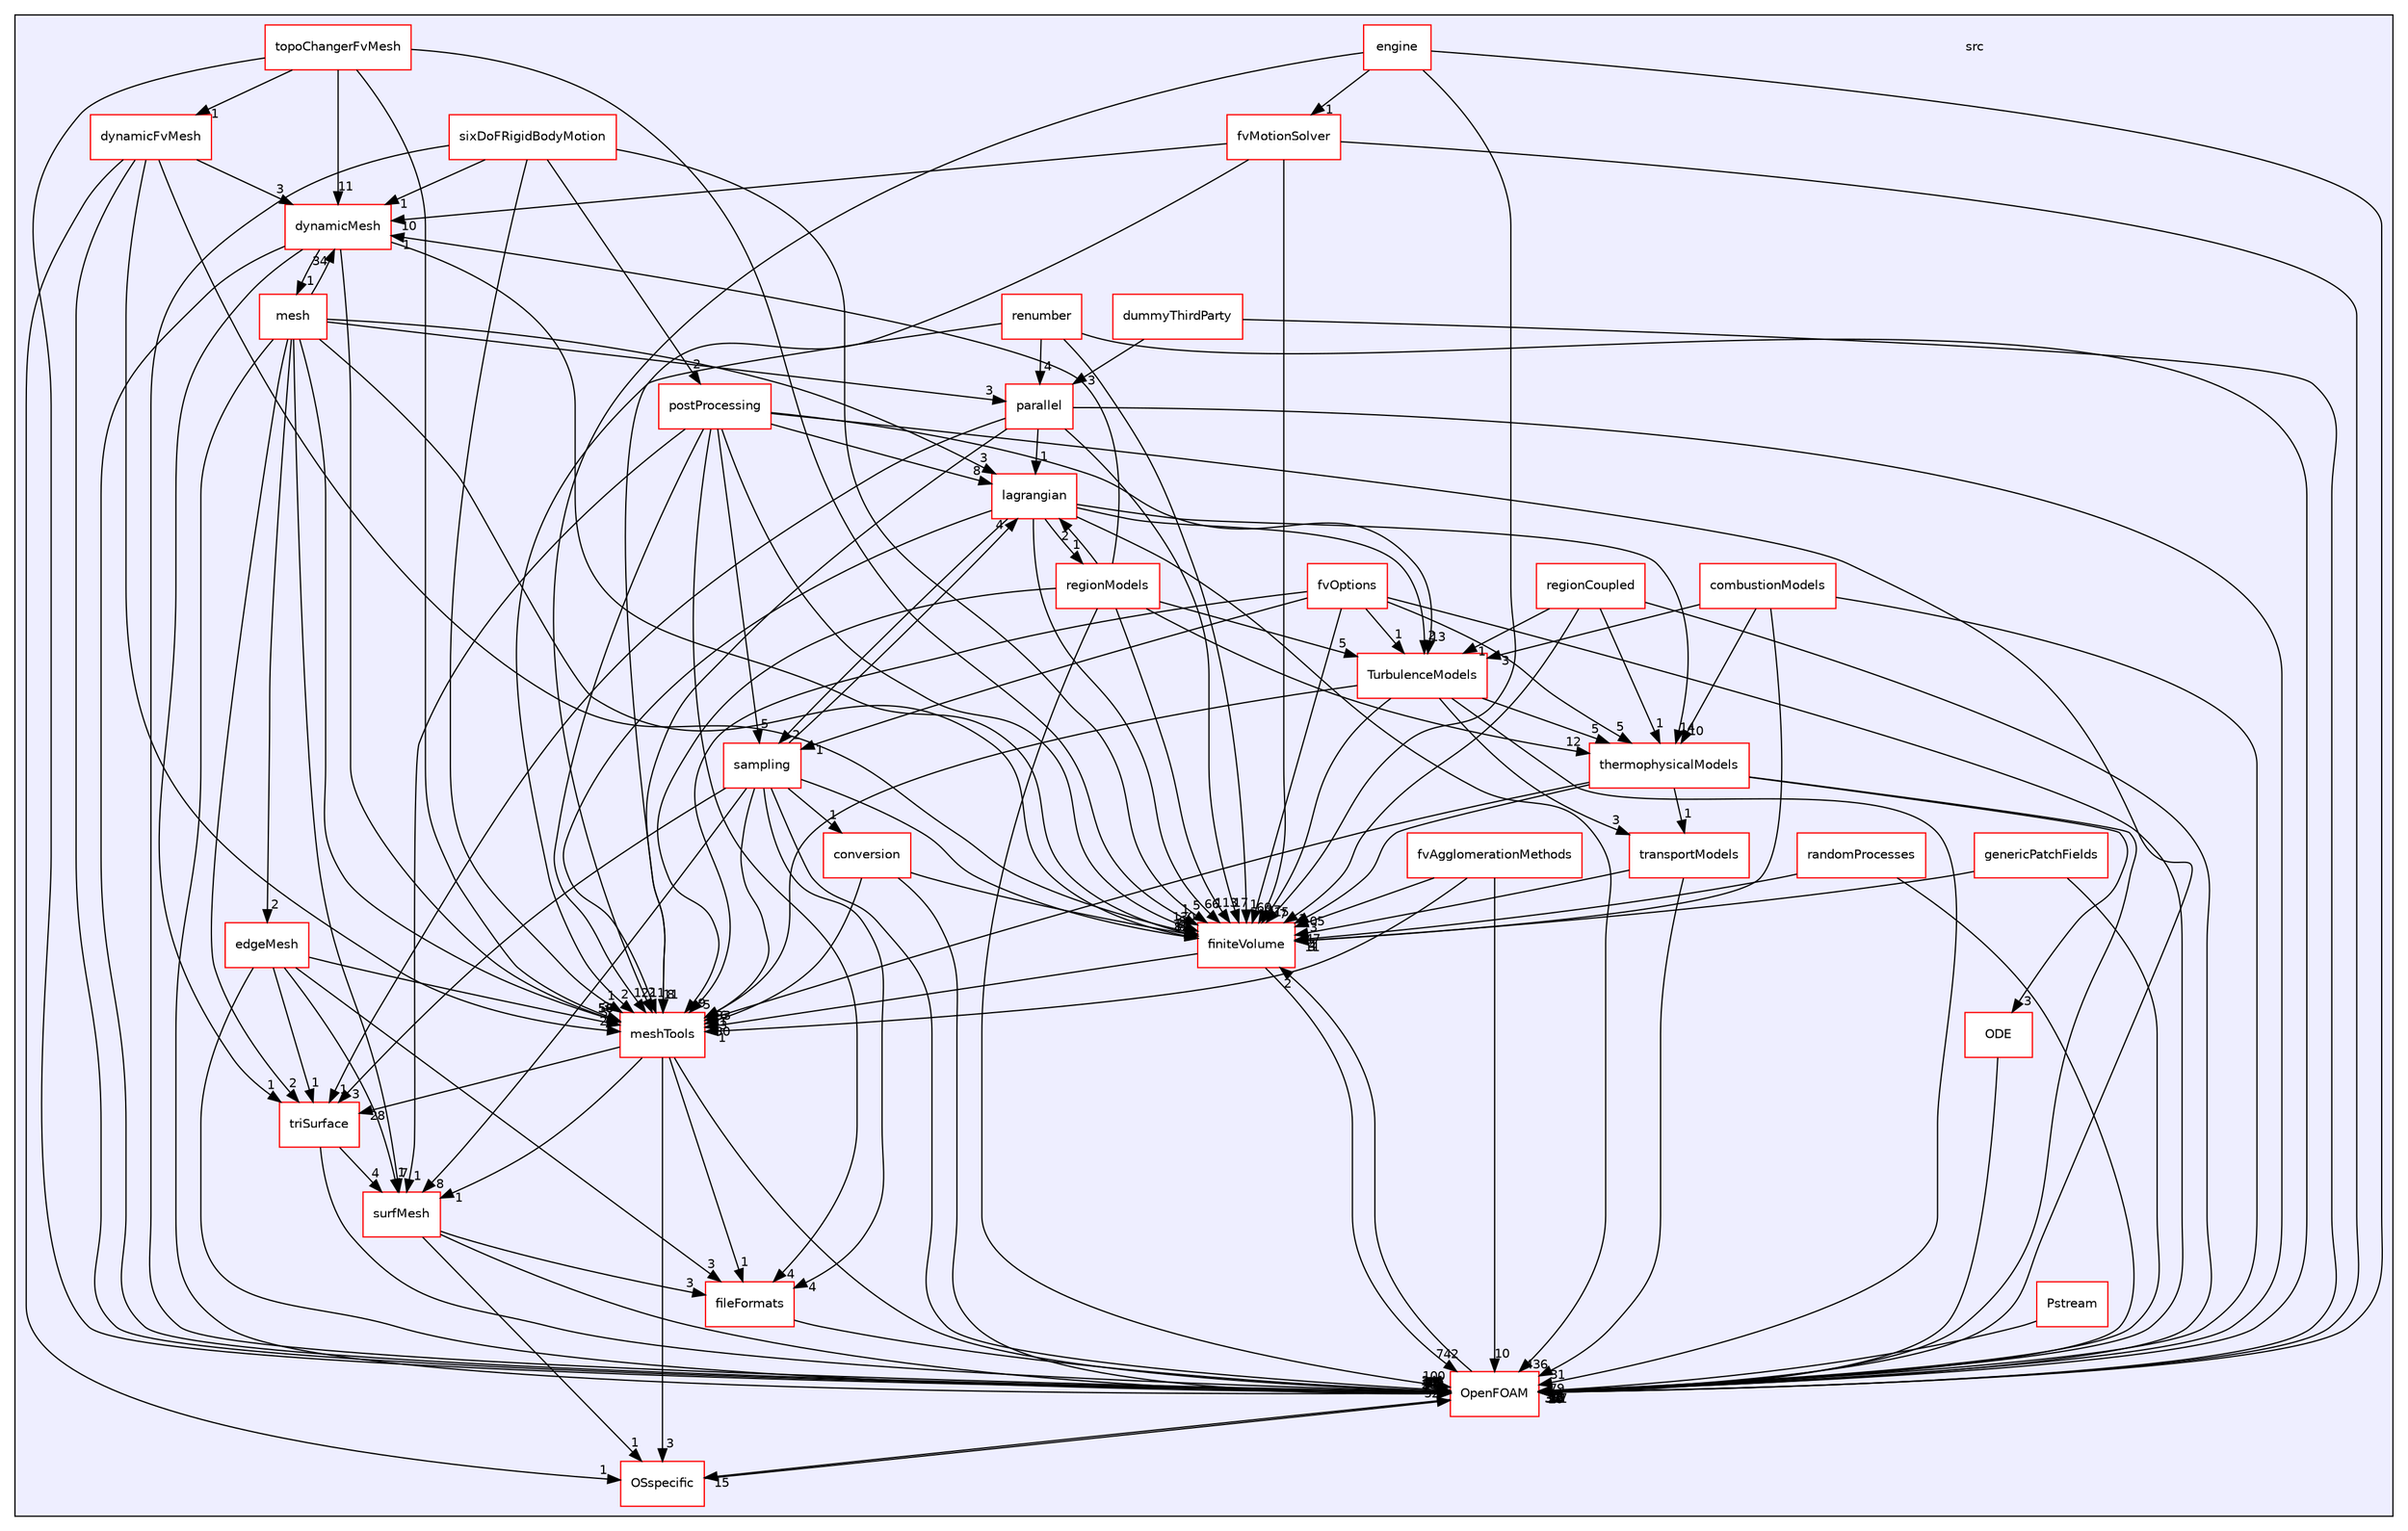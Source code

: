digraph "src" {
  bgcolor=transparent;
  compound=true
  node [ fontsize="10", fontname="Helvetica"];
  edge [ labelfontsize="10", labelfontname="Helvetica"];
  subgraph clusterdir_68267d1309a1af8e8297ef4c3efbcdba {
    graph [ bgcolor="#eeeeff", pencolor="black", label="" URL="dir_68267d1309a1af8e8297ef4c3efbcdba.html"];
    dir_68267d1309a1af8e8297ef4c3efbcdba [shape=plaintext label="src"];
    dir_a28bb8a003fe9b05e061f79ecbbcb476 [shape=box label="combustionModels" color="red" fillcolor="white" style="filled" URL="dir_a28bb8a003fe9b05e061f79ecbbcb476.html"];
    dir_22e3beccf9f956a3c7bfcabae9a0dde0 [shape=box label="conversion" color="red" fillcolor="white" style="filled" URL="dir_22e3beccf9f956a3c7bfcabae9a0dde0.html"];
    dir_3dbf595be03a0daf8d8ce1c2eec1d958 [shape=box label="dummyThirdParty" color="red" fillcolor="white" style="filled" URL="dir_3dbf595be03a0daf8d8ce1c2eec1d958.html"];
    dir_7045e8b584c9485727394e576736d39b [shape=box label="dynamicFvMesh" color="red" fillcolor="white" style="filled" URL="dir_7045e8b584c9485727394e576736d39b.html"];
    dir_63742796c427c97a292c80f7db71da36 [shape=box label="dynamicMesh" color="red" fillcolor="white" style="filled" URL="dir_63742796c427c97a292c80f7db71da36.html"];
    dir_547d95b1f800fe300ab8f22eec4ab7b0 [shape=box label="edgeMesh" color="red" fillcolor="white" style="filled" URL="dir_547d95b1f800fe300ab8f22eec4ab7b0.html"];
    dir_2052808828190f934b76e979ee65af8a [shape=box label="engine" color="red" fillcolor="white" style="filled" URL="dir_2052808828190f934b76e979ee65af8a.html"];
    dir_b05602f37bb521a7142c0a3e200b5f35 [shape=box label="fileFormats" color="red" fillcolor="white" style="filled" URL="dir_b05602f37bb521a7142c0a3e200b5f35.html"];
    dir_9bd15774b555cf7259a6fa18f99fe99b [shape=box label="finiteVolume" color="red" fillcolor="white" style="filled" URL="dir_9bd15774b555cf7259a6fa18f99fe99b.html"];
    dir_41168bd370834a1b1cba6e5748145d93 [shape=box label="fvAgglomerationMethods" color="red" fillcolor="white" style="filled" URL="dir_41168bd370834a1b1cba6e5748145d93.html"];
    dir_f7091aeabaea36e4bb5fe5aa28ecbeff [shape=box label="fvMotionSolver" color="red" fillcolor="white" style="filled" URL="dir_f7091aeabaea36e4bb5fe5aa28ecbeff.html"];
    dir_3feeed9f14097927738cfbd9bcefd859 [shape=box label="fvOptions" color="red" fillcolor="white" style="filled" URL="dir_3feeed9f14097927738cfbd9bcefd859.html"];
    dir_3154ba193e3ac963c88d6c888f25ed6f [shape=box label="genericPatchFields" color="red" fillcolor="white" style="filled" URL="dir_3154ba193e3ac963c88d6c888f25ed6f.html"];
    dir_f8c25efc4b6f6a8502a42d5af7554d23 [shape=box label="lagrangian" color="red" fillcolor="white" style="filled" URL="dir_f8c25efc4b6f6a8502a42d5af7554d23.html"];
    dir_7be0d8c199b9408ae01f5d77515b8def [shape=box label="mesh" color="red" fillcolor="white" style="filled" URL="dir_7be0d8c199b9408ae01f5d77515b8def.html"];
    dir_ae30ad0bef50cf391b24c614251bb9fd [shape=box label="meshTools" color="red" fillcolor="white" style="filled" URL="dir_ae30ad0bef50cf391b24c614251bb9fd.html"];
    dir_e47b7a1cb0d621da2e060462b00c1c76 [shape=box label="ODE" color="red" fillcolor="white" style="filled" URL="dir_e47b7a1cb0d621da2e060462b00c1c76.html"];
    dir_c5473ff19b20e6ec4dfe5c310b3778a8 [shape=box label="OpenFOAM" color="red" fillcolor="white" style="filled" URL="dir_c5473ff19b20e6ec4dfe5c310b3778a8.html"];
    dir_1e7df7a7407fc4618be5c18f76eb7b99 [shape=box label="OSspecific" color="red" fillcolor="white" style="filled" URL="dir_1e7df7a7407fc4618be5c18f76eb7b99.html"];
    dir_72b2b5518d1565784443265ec6729f79 [shape=box label="parallel" color="red" fillcolor="white" style="filled" URL="dir_72b2b5518d1565784443265ec6729f79.html"];
    dir_a03451fb51a99aeda64b9111367b1019 [shape=box label="postProcessing" color="red" fillcolor="white" style="filled" URL="dir_a03451fb51a99aeda64b9111367b1019.html"];
    dir_ff51fe012a37fcf6e2c3724d940b7d0e [shape=box label="Pstream" color="red" fillcolor="white" style="filled" URL="dir_ff51fe012a37fcf6e2c3724d940b7d0e.html"];
    dir_6992af9b03f6fc22ea45caf98ff89caa [shape=box label="randomProcesses" color="red" fillcolor="white" style="filled" URL="dir_6992af9b03f6fc22ea45caf98ff89caa.html"];
    dir_fc4223bde3e095374defb19697548585 [shape=box label="regionCoupled" color="red" fillcolor="white" style="filled" URL="dir_fc4223bde3e095374defb19697548585.html"];
    dir_1cee61ac5e24023b73c87e3e265bd2be [shape=box label="regionModels" color="red" fillcolor="white" style="filled" URL="dir_1cee61ac5e24023b73c87e3e265bd2be.html"];
    dir_3fb75520e4639d06064b0beb93e07f9b [shape=box label="renumber" color="red" fillcolor="white" style="filled" URL="dir_3fb75520e4639d06064b0beb93e07f9b.html"];
    dir_24a3817a3c61c11f04a0a72057522f4f [shape=box label="sampling" color="red" fillcolor="white" style="filled" URL="dir_24a3817a3c61c11f04a0a72057522f4f.html"];
    dir_a5b93d9ceb327a1197b724c6aefedcbd [shape=box label="sixDoFRigidBodyMotion" color="red" fillcolor="white" style="filled" URL="dir_a5b93d9ceb327a1197b724c6aefedcbd.html"];
    dir_0a88fe22feb23ce5f078a04a1df67721 [shape=box label="surfMesh" color="red" fillcolor="white" style="filled" URL="dir_0a88fe22feb23ce5f078a04a1df67721.html"];
    dir_2778d089ec5c4f66810b11f753867003 [shape=box label="thermophysicalModels" color="red" fillcolor="white" style="filled" URL="dir_2778d089ec5c4f66810b11f753867003.html"];
    dir_e7971e9c65d637bd16ff2087df237f5f [shape=box label="topoChangerFvMesh" color="red" fillcolor="white" style="filled" URL="dir_e7971e9c65d637bd16ff2087df237f5f.html"];
    dir_9415e59289a6feeb24164dafa70a594f [shape=box label="transportModels" color="red" fillcolor="white" style="filled" URL="dir_9415e59289a6feeb24164dafa70a594f.html"];
    dir_b63c002b7559990bd414058641eb48ad [shape=box label="triSurface" color="red" fillcolor="white" style="filled" URL="dir_b63c002b7559990bd414058641eb48ad.html"];
    dir_1eda626aeac0f0ad2848c36acaa5d501 [shape=box label="TurbulenceModels" color="red" fillcolor="white" style="filled" URL="dir_1eda626aeac0f0ad2848c36acaa5d501.html"];
  }
  dir_ff51fe012a37fcf6e2c3724d940b7d0e->dir_c5473ff19b20e6ec4dfe5c310b3778a8 [headlabel="13", labeldistance=1.5 headhref="dir_001992_001892.html"];
  dir_9bd15774b555cf7259a6fa18f99fe99b->dir_ae30ad0bef50cf391b24c614251bb9fd [headlabel="30", labeldistance=1.5 headhref="dir_000894_001746.html"];
  dir_9bd15774b555cf7259a6fa18f99fe99b->dir_c5473ff19b20e6ec4dfe5c310b3778a8 [headlabel="742", labeldistance=1.5 headhref="dir_000894_001892.html"];
  dir_24a3817a3c61c11f04a0a72057522f4f->dir_9bd15774b555cf7259a6fa18f99fe99b [headlabel="87", labeldistance=1.5 headhref="dir_002610_000894.html"];
  dir_24a3817a3c61c11f04a0a72057522f4f->dir_22e3beccf9f956a3c7bfcabae9a0dde0 [headlabel="1", labeldistance=1.5 headhref="dir_002610_000766.html"];
  dir_24a3817a3c61c11f04a0a72057522f4f->dir_0a88fe22feb23ce5f078a04a1df67721 [headlabel="8", labeldistance=1.5 headhref="dir_002610_002685.html"];
  dir_24a3817a3c61c11f04a0a72057522f4f->dir_b63c002b7559990bd414058641eb48ad [headlabel="3", labeldistance=1.5 headhref="dir_002610_002974.html"];
  dir_24a3817a3c61c11f04a0a72057522f4f->dir_ae30ad0bef50cf391b24c614251bb9fd [headlabel="33", labeldistance=1.5 headhref="dir_002610_001746.html"];
  dir_24a3817a3c61c11f04a0a72057522f4f->dir_b05602f37bb521a7142c0a3e200b5f35 [headlabel="4", labeldistance=1.5 headhref="dir_002610_000881.html"];
  dir_24a3817a3c61c11f04a0a72057522f4f->dir_c5473ff19b20e6ec4dfe5c310b3778a8 [headlabel="241", labeldistance=1.5 headhref="dir_002610_001892.html"];
  dir_24a3817a3c61c11f04a0a72057522f4f->dir_f8c25efc4b6f6a8502a42d5af7554d23 [headlabel="4", labeldistance=1.5 headhref="dir_002610_001360.html"];
  dir_2052808828190f934b76e979ee65af8a->dir_9bd15774b555cf7259a6fa18f99fe99b [headlabel="7", labeldistance=1.5 headhref="dir_000870_000894.html"];
  dir_2052808828190f934b76e979ee65af8a->dir_ae30ad0bef50cf391b24c614251bb9fd [headlabel="2", labeldistance=1.5 headhref="dir_000870_001746.html"];
  dir_2052808828190f934b76e979ee65af8a->dir_c5473ff19b20e6ec4dfe5c310b3778a8 [headlabel="29", labeldistance=1.5 headhref="dir_000870_001892.html"];
  dir_2052808828190f934b76e979ee65af8a->dir_f7091aeabaea36e4bb5fe5aa28ecbeff [headlabel="1", labeldistance=1.5 headhref="dir_000870_001270.html"];
  dir_22e3beccf9f956a3c7bfcabae9a0dde0->dir_9bd15774b555cf7259a6fa18f99fe99b [headlabel="1", labeldistance=1.5 headhref="dir_000766_000894.html"];
  dir_22e3beccf9f956a3c7bfcabae9a0dde0->dir_ae30ad0bef50cf391b24c614251bb9fd [headlabel="3", labeldistance=1.5 headhref="dir_000766_001746.html"];
  dir_22e3beccf9f956a3c7bfcabae9a0dde0->dir_c5473ff19b20e6ec4dfe5c310b3778a8 [headlabel="78", labeldistance=1.5 headhref="dir_000766_001892.html"];
  dir_3154ba193e3ac963c88d6c888f25ed6f->dir_9bd15774b555cf7259a6fa18f99fe99b [headlabel="3", labeldistance=1.5 headhref="dir_001357_000894.html"];
  dir_3154ba193e3ac963c88d6c888f25ed6f->dir_c5473ff19b20e6ec4dfe5c310b3778a8 [headlabel="9", labeldistance=1.5 headhref="dir_001357_001892.html"];
  dir_0a88fe22feb23ce5f078a04a1df67721->dir_b05602f37bb521a7142c0a3e200b5f35 [headlabel="3", labeldistance=1.5 headhref="dir_002685_000881.html"];
  dir_0a88fe22feb23ce5f078a04a1df67721->dir_c5473ff19b20e6ec4dfe5c310b3778a8 [headlabel="202", labeldistance=1.5 headhref="dir_002685_001892.html"];
  dir_0a88fe22feb23ce5f078a04a1df67721->dir_1e7df7a7407fc4618be5c18f76eb7b99 [headlabel="1", labeldistance=1.5 headhref="dir_002685_002418.html"];
  dir_b63c002b7559990bd414058641eb48ad->dir_0a88fe22feb23ce5f078a04a1df67721 [headlabel="4", labeldistance=1.5 headhref="dir_002974_002685.html"];
  dir_b63c002b7559990bd414058641eb48ad->dir_c5473ff19b20e6ec4dfe5c310b3778a8 [headlabel="73", labeldistance=1.5 headhref="dir_002974_001892.html"];
  dir_ae30ad0bef50cf391b24c614251bb9fd->dir_0a88fe22feb23ce5f078a04a1df67721 [headlabel="1", labeldistance=1.5 headhref="dir_001746_002685.html"];
  dir_ae30ad0bef50cf391b24c614251bb9fd->dir_b63c002b7559990bd414058641eb48ad [headlabel="28", labeldistance=1.5 headhref="dir_001746_002974.html"];
  dir_ae30ad0bef50cf391b24c614251bb9fd->dir_b05602f37bb521a7142c0a3e200b5f35 [headlabel="1", labeldistance=1.5 headhref="dir_001746_000881.html"];
  dir_ae30ad0bef50cf391b24c614251bb9fd->dir_c5473ff19b20e6ec4dfe5c310b3778a8 [headlabel="737", labeldistance=1.5 headhref="dir_001746_001892.html"];
  dir_ae30ad0bef50cf391b24c614251bb9fd->dir_1e7df7a7407fc4618be5c18f76eb7b99 [headlabel="3", labeldistance=1.5 headhref="dir_001746_002418.html"];
  dir_7be0d8c199b9408ae01f5d77515b8def->dir_9bd15774b555cf7259a6fa18f99fe99b [headlabel="12", labeldistance=1.5 headhref="dir_001715_000894.html"];
  dir_7be0d8c199b9408ae01f5d77515b8def->dir_0a88fe22feb23ce5f078a04a1df67721 [headlabel="7", labeldistance=1.5 headhref="dir_001715_002685.html"];
  dir_7be0d8c199b9408ae01f5d77515b8def->dir_b63c002b7559990bd414058641eb48ad [headlabel="2", labeldistance=1.5 headhref="dir_001715_002974.html"];
  dir_7be0d8c199b9408ae01f5d77515b8def->dir_ae30ad0bef50cf391b24c614251bb9fd [headlabel="50", labeldistance=1.5 headhref="dir_001715_001746.html"];
  dir_7be0d8c199b9408ae01f5d77515b8def->dir_63742796c427c97a292c80f7db71da36 [headlabel="34", labeldistance=1.5 headhref="dir_001715_000802.html"];
  dir_7be0d8c199b9408ae01f5d77515b8def->dir_547d95b1f800fe300ab8f22eec4ab7b0 [headlabel="2", labeldistance=1.5 headhref="dir_001715_000857.html"];
  dir_7be0d8c199b9408ae01f5d77515b8def->dir_72b2b5518d1565784443265ec6729f79 [headlabel="3", labeldistance=1.5 headhref="dir_001715_002424.html"];
  dir_7be0d8c199b9408ae01f5d77515b8def->dir_c5473ff19b20e6ec4dfe5c310b3778a8 [headlabel="192", labeldistance=1.5 headhref="dir_001715_001892.html"];
  dir_7be0d8c199b9408ae01f5d77515b8def->dir_f8c25efc4b6f6a8502a42d5af7554d23 [headlabel="3", labeldistance=1.5 headhref="dir_001715_001360.html"];
  dir_3dbf595be03a0daf8d8ce1c2eec1d958->dir_72b2b5518d1565784443265ec6729f79 [headlabel="3", labeldistance=1.5 headhref="dir_000776_002424.html"];
  dir_3dbf595be03a0daf8d8ce1c2eec1d958->dir_c5473ff19b20e6ec4dfe5c310b3778a8 [headlabel="7", labeldistance=1.5 headhref="dir_000776_001892.html"];
  dir_63742796c427c97a292c80f7db71da36->dir_9bd15774b555cf7259a6fa18f99fe99b [headlabel="22", labeldistance=1.5 headhref="dir_000802_000894.html"];
  dir_63742796c427c97a292c80f7db71da36->dir_b63c002b7559990bd414058641eb48ad [headlabel="1", labeldistance=1.5 headhref="dir_000802_002974.html"];
  dir_63742796c427c97a292c80f7db71da36->dir_ae30ad0bef50cf391b24c614251bb9fd [headlabel="56", labeldistance=1.5 headhref="dir_000802_001746.html"];
  dir_63742796c427c97a292c80f7db71da36->dir_7be0d8c199b9408ae01f5d77515b8def [headlabel="1", labeldistance=1.5 headhref="dir_000802_001715.html"];
  dir_63742796c427c97a292c80f7db71da36->dir_c5473ff19b20e6ec4dfe5c310b3778a8 [headlabel="461", labeldistance=1.5 headhref="dir_000802_001892.html"];
  dir_b05602f37bb521a7142c0a3e200b5f35->dir_c5473ff19b20e6ec4dfe5c310b3778a8 [headlabel="63", labeldistance=1.5 headhref="dir_000881_001892.html"];
  dir_1eda626aeac0f0ad2848c36acaa5d501->dir_9bd15774b555cf7259a6fa18f99fe99b [headlabel="215", labeldistance=1.5 headhref="dir_000752_000894.html"];
  dir_1eda626aeac0f0ad2848c36acaa5d501->dir_ae30ad0bef50cf391b24c614251bb9fd [headlabel="6", labeldistance=1.5 headhref="dir_000752_001746.html"];
  dir_1eda626aeac0f0ad2848c36acaa5d501->dir_2778d089ec5c4f66810b11f753867003 [headlabel="5", labeldistance=1.5 headhref="dir_000752_001234.html"];
  dir_1eda626aeac0f0ad2848c36acaa5d501->dir_c5473ff19b20e6ec4dfe5c310b3778a8 [headlabel="79", labeldistance=1.5 headhref="dir_000752_001892.html"];
  dir_1eda626aeac0f0ad2848c36acaa5d501->dir_9415e59289a6feeb24164dafa70a594f [headlabel="3", labeldistance=1.5 headhref="dir_000752_000912.html"];
  dir_a28bb8a003fe9b05e061f79ecbbcb476->dir_9bd15774b555cf7259a6fa18f99fe99b [headlabel="11", labeldistance=1.5 headhref="dir_000736_000894.html"];
  dir_a28bb8a003fe9b05e061f79ecbbcb476->dir_1eda626aeac0f0ad2848c36acaa5d501 [headlabel="3", labeldistance=1.5 headhref="dir_000736_000752.html"];
  dir_a28bb8a003fe9b05e061f79ecbbcb476->dir_2778d089ec5c4f66810b11f753867003 [headlabel="10", labeldistance=1.5 headhref="dir_000736_001234.html"];
  dir_a28bb8a003fe9b05e061f79ecbbcb476->dir_c5473ff19b20e6ec4dfe5c310b3778a8 [headlabel="16", labeldistance=1.5 headhref="dir_000736_001892.html"];
  dir_e7971e9c65d637bd16ff2087df237f5f->dir_9bd15774b555cf7259a6fa18f99fe99b [headlabel="1", labeldistance=1.5 headhref="dir_002940_000894.html"];
  dir_e7971e9c65d637bd16ff2087df237f5f->dir_ae30ad0bef50cf391b24c614251bb9fd [headlabel="3", labeldistance=1.5 headhref="dir_002940_001746.html"];
  dir_e7971e9c65d637bd16ff2087df237f5f->dir_63742796c427c97a292c80f7db71da36 [headlabel="11", labeldistance=1.5 headhref="dir_002940_000802.html"];
  dir_e7971e9c65d637bd16ff2087df237f5f->dir_c5473ff19b20e6ec4dfe5c310b3778a8 [headlabel="19", labeldistance=1.5 headhref="dir_002940_001892.html"];
  dir_e7971e9c65d637bd16ff2087df237f5f->dir_7045e8b584c9485727394e576736d39b [headlabel="1", labeldistance=1.5 headhref="dir_002940_000781.html"];
  dir_547d95b1f800fe300ab8f22eec4ab7b0->dir_0a88fe22feb23ce5f078a04a1df67721 [headlabel="1", labeldistance=1.5 headhref="dir_000857_002685.html"];
  dir_547d95b1f800fe300ab8f22eec4ab7b0->dir_b63c002b7559990bd414058641eb48ad [headlabel="1", labeldistance=1.5 headhref="dir_000857_002974.html"];
  dir_547d95b1f800fe300ab8f22eec4ab7b0->dir_ae30ad0bef50cf391b24c614251bb9fd [headlabel="5", labeldistance=1.5 headhref="dir_000857_001746.html"];
  dir_547d95b1f800fe300ab8f22eec4ab7b0->dir_b05602f37bb521a7142c0a3e200b5f35 [headlabel="3", labeldistance=1.5 headhref="dir_000857_000881.html"];
  dir_547d95b1f800fe300ab8f22eec4ab7b0->dir_c5473ff19b20e6ec4dfe5c310b3778a8 [headlabel="80", labeldistance=1.5 headhref="dir_000857_001892.html"];
  dir_41168bd370834a1b1cba6e5748145d93->dir_9bd15774b555cf7259a6fa18f99fe99b [headlabel="3", labeldistance=1.5 headhref="dir_001267_000894.html"];
  dir_41168bd370834a1b1cba6e5748145d93->dir_ae30ad0bef50cf391b24c614251bb9fd [headlabel="1", labeldistance=1.5 headhref="dir_001267_001746.html"];
  dir_41168bd370834a1b1cba6e5748145d93->dir_c5473ff19b20e6ec4dfe5c310b3778a8 [headlabel="10", labeldistance=1.5 headhref="dir_001267_001892.html"];
  dir_2778d089ec5c4f66810b11f753867003->dir_9bd15774b555cf7259a6fa18f99fe99b [headlabel="105", labeldistance=1.5 headhref="dir_001234_000894.html"];
  dir_2778d089ec5c4f66810b11f753867003->dir_ae30ad0bef50cf391b24c614251bb9fd [headlabel="1", labeldistance=1.5 headhref="dir_001234_001746.html"];
  dir_2778d089ec5c4f66810b11f753867003->dir_c5473ff19b20e6ec4dfe5c310b3778a8 [headlabel="331", labeldistance=1.5 headhref="dir_001234_001892.html"];
  dir_2778d089ec5c4f66810b11f753867003->dir_9415e59289a6feeb24164dafa70a594f [headlabel="1", labeldistance=1.5 headhref="dir_001234_000912.html"];
  dir_2778d089ec5c4f66810b11f753867003->dir_e47b7a1cb0d621da2e060462b00c1c76 [headlabel="3", labeldistance=1.5 headhref="dir_001234_001450.html"];
  dir_3fb75520e4639d06064b0beb93e07f9b->dir_9bd15774b555cf7259a6fa18f99fe99b [headlabel="1", labeldistance=1.5 headhref="dir_002600_000894.html"];
  dir_3fb75520e4639d06064b0beb93e07f9b->dir_ae30ad0bef50cf391b24c614251bb9fd [headlabel="2", labeldistance=1.5 headhref="dir_002600_001746.html"];
  dir_3fb75520e4639d06064b0beb93e07f9b->dir_72b2b5518d1565784443265ec6729f79 [headlabel="4", labeldistance=1.5 headhref="dir_002600_002424.html"];
  dir_3fb75520e4639d06064b0beb93e07f9b->dir_c5473ff19b20e6ec4dfe5c310b3778a8 [headlabel="25", labeldistance=1.5 headhref="dir_002600_001892.html"];
  dir_6992af9b03f6fc22ea45caf98ff89caa->dir_9bd15774b555cf7259a6fa18f99fe99b [headlabel="4", labeldistance=1.5 headhref="dir_002514_000894.html"];
  dir_6992af9b03f6fc22ea45caf98ff89caa->dir_c5473ff19b20e6ec4dfe5c310b3778a8 [headlabel="26", labeldistance=1.5 headhref="dir_002514_001892.html"];
  dir_72b2b5518d1565784443265ec6729f79->dir_9bd15774b555cf7259a6fa18f99fe99b [headlabel="17", labeldistance=1.5 headhref="dir_002424_000894.html"];
  dir_72b2b5518d1565784443265ec6729f79->dir_b63c002b7559990bd414058641eb48ad [headlabel="1", labeldistance=1.5 headhref="dir_002424_002974.html"];
  dir_72b2b5518d1565784443265ec6729f79->dir_ae30ad0bef50cf391b24c614251bb9fd [headlabel="8", labeldistance=1.5 headhref="dir_002424_001746.html"];
  dir_72b2b5518d1565784443265ec6729f79->dir_c5473ff19b20e6ec4dfe5c310b3778a8 [headlabel="77", labeldistance=1.5 headhref="dir_002424_001892.html"];
  dir_72b2b5518d1565784443265ec6729f79->dir_f8c25efc4b6f6a8502a42d5af7554d23 [headlabel="1", labeldistance=1.5 headhref="dir_002424_001360.html"];
  dir_1cee61ac5e24023b73c87e3e265bd2be->dir_9bd15774b555cf7259a6fa18f99fe99b [headlabel="113", labeldistance=1.5 headhref="dir_000746_000894.html"];
  dir_1cee61ac5e24023b73c87e3e265bd2be->dir_ae30ad0bef50cf391b24c614251bb9fd [headlabel="9", labeldistance=1.5 headhref="dir_000746_001746.html"];
  dir_1cee61ac5e24023b73c87e3e265bd2be->dir_63742796c427c97a292c80f7db71da36 [headlabel="1", labeldistance=1.5 headhref="dir_000746_000802.html"];
  dir_1cee61ac5e24023b73c87e3e265bd2be->dir_1eda626aeac0f0ad2848c36acaa5d501 [headlabel="5", labeldistance=1.5 headhref="dir_000746_000752.html"];
  dir_1cee61ac5e24023b73c87e3e265bd2be->dir_2778d089ec5c4f66810b11f753867003 [headlabel="12", labeldistance=1.5 headhref="dir_000746_001234.html"];
  dir_1cee61ac5e24023b73c87e3e265bd2be->dir_c5473ff19b20e6ec4dfe5c310b3778a8 [headlabel="100", labeldistance=1.5 headhref="dir_000746_001892.html"];
  dir_1cee61ac5e24023b73c87e3e265bd2be->dir_f8c25efc4b6f6a8502a42d5af7554d23 [headlabel="2", labeldistance=1.5 headhref="dir_000746_001360.html"];
  dir_fc4223bde3e095374defb19697548585->dir_9bd15774b555cf7259a6fa18f99fe99b [headlabel="3", labeldistance=1.5 headhref="dir_002521_000894.html"];
  dir_fc4223bde3e095374defb19697548585->dir_1eda626aeac0f0ad2848c36acaa5d501 [headlabel="1", labeldistance=1.5 headhref="dir_002521_000752.html"];
  dir_fc4223bde3e095374defb19697548585->dir_2778d089ec5c4f66810b11f753867003 [headlabel="1", labeldistance=1.5 headhref="dir_002521_001234.html"];
  dir_fc4223bde3e095374defb19697548585->dir_c5473ff19b20e6ec4dfe5c310b3778a8 [headlabel="4", labeldistance=1.5 headhref="dir_002521_001892.html"];
  dir_c5473ff19b20e6ec4dfe5c310b3778a8->dir_9bd15774b555cf7259a6fa18f99fe99b [headlabel="2", labeldistance=1.5 headhref="dir_001892_000894.html"];
  dir_c5473ff19b20e6ec4dfe5c310b3778a8->dir_1e7df7a7407fc4618be5c18f76eb7b99 [headlabel="15", labeldistance=1.5 headhref="dir_001892_002418.html"];
  dir_9415e59289a6feeb24164dafa70a594f->dir_9bd15774b555cf7259a6fa18f99fe99b [headlabel="47", labeldistance=1.5 headhref="dir_000912_000894.html"];
  dir_9415e59289a6feeb24164dafa70a594f->dir_c5473ff19b20e6ec4dfe5c310b3778a8 [headlabel="31", labeldistance=1.5 headhref="dir_000912_001892.html"];
  dir_a5b93d9ceb327a1197b724c6aefedcbd->dir_9bd15774b555cf7259a6fa18f99fe99b [headlabel="5", labeldistance=1.5 headhref="dir_002658_000894.html"];
  dir_a5b93d9ceb327a1197b724c6aefedcbd->dir_ae30ad0bef50cf391b24c614251bb9fd [headlabel="1", labeldistance=1.5 headhref="dir_002658_001746.html"];
  dir_a5b93d9ceb327a1197b724c6aefedcbd->dir_63742796c427c97a292c80f7db71da36 [headlabel="1", labeldistance=1.5 headhref="dir_002658_000802.html"];
  dir_a5b93d9ceb327a1197b724c6aefedcbd->dir_c5473ff19b20e6ec4dfe5c310b3778a8 [headlabel="68", labeldistance=1.5 headhref="dir_002658_001892.html"];
  dir_a5b93d9ceb327a1197b724c6aefedcbd->dir_a03451fb51a99aeda64b9111367b1019 [headlabel="2", labeldistance=1.5 headhref="dir_002658_000930.html"];
  dir_3feeed9f14097927738cfbd9bcefd859->dir_9bd15774b555cf7259a6fa18f99fe99b [headlabel="60", labeldistance=1.5 headhref="dir_001312_000894.html"];
  dir_3feeed9f14097927738cfbd9bcefd859->dir_24a3817a3c61c11f04a0a72057522f4f [headlabel="1", labeldistance=1.5 headhref="dir_001312_002610.html"];
  dir_3feeed9f14097927738cfbd9bcefd859->dir_ae30ad0bef50cf391b24c614251bb9fd [headlabel="5", labeldistance=1.5 headhref="dir_001312_001746.html"];
  dir_3feeed9f14097927738cfbd9bcefd859->dir_1eda626aeac0f0ad2848c36acaa5d501 [headlabel="1", labeldistance=1.5 headhref="dir_001312_000752.html"];
  dir_3feeed9f14097927738cfbd9bcefd859->dir_2778d089ec5c4f66810b11f753867003 [headlabel="5", labeldistance=1.5 headhref="dir_001312_001234.html"];
  dir_3feeed9f14097927738cfbd9bcefd859->dir_c5473ff19b20e6ec4dfe5c310b3778a8 [headlabel="90", labeldistance=1.5 headhref="dir_001312_001892.html"];
  dir_f7091aeabaea36e4bb5fe5aa28ecbeff->dir_9bd15774b555cf7259a6fa18f99fe99b [headlabel="37", labeldistance=1.5 headhref="dir_001270_000894.html"];
  dir_f7091aeabaea36e4bb5fe5aa28ecbeff->dir_ae30ad0bef50cf391b24c614251bb9fd [headlabel="11", labeldistance=1.5 headhref="dir_001270_001746.html"];
  dir_f7091aeabaea36e4bb5fe5aa28ecbeff->dir_63742796c427c97a292c80f7db71da36 [headlabel="10", labeldistance=1.5 headhref="dir_001270_000802.html"];
  dir_f7091aeabaea36e4bb5fe5aa28ecbeff->dir_c5473ff19b20e6ec4dfe5c310b3778a8 [headlabel="99", labeldistance=1.5 headhref="dir_001270_001892.html"];
  dir_e47b7a1cb0d621da2e060462b00c1c76->dir_c5473ff19b20e6ec4dfe5c310b3778a8 [headlabel="20", labeldistance=1.5 headhref="dir_001450_001892.html"];
  dir_a03451fb51a99aeda64b9111367b1019->dir_9bd15774b555cf7259a6fa18f99fe99b [headlabel="130", labeldistance=1.5 headhref="dir_000930_000894.html"];
  dir_a03451fb51a99aeda64b9111367b1019->dir_24a3817a3c61c11f04a0a72057522f4f [headlabel="5", labeldistance=1.5 headhref="dir_000930_002610.html"];
  dir_a03451fb51a99aeda64b9111367b1019->dir_0a88fe22feb23ce5f078a04a1df67721 [headlabel="1", labeldistance=1.5 headhref="dir_000930_002685.html"];
  dir_a03451fb51a99aeda64b9111367b1019->dir_ae30ad0bef50cf391b24c614251bb9fd [headlabel="12", labeldistance=1.5 headhref="dir_000930_001746.html"];
  dir_a03451fb51a99aeda64b9111367b1019->dir_b05602f37bb521a7142c0a3e200b5f35 [headlabel="4", labeldistance=1.5 headhref="dir_000930_000881.html"];
  dir_a03451fb51a99aeda64b9111367b1019->dir_1eda626aeac0f0ad2848c36acaa5d501 [headlabel="13", labeldistance=1.5 headhref="dir_000930_000752.html"];
  dir_a03451fb51a99aeda64b9111367b1019->dir_c5473ff19b20e6ec4dfe5c310b3778a8 [headlabel="307", labeldistance=1.5 headhref="dir_000930_001892.html"];
  dir_a03451fb51a99aeda64b9111367b1019->dir_f8c25efc4b6f6a8502a42d5af7554d23 [headlabel="8", labeldistance=1.5 headhref="dir_000930_001360.html"];
  dir_f8c25efc4b6f6a8502a42d5af7554d23->dir_9bd15774b555cf7259a6fa18f99fe99b [headlabel="66", labeldistance=1.5 headhref="dir_001360_000894.html"];
  dir_f8c25efc4b6f6a8502a42d5af7554d23->dir_24a3817a3c61c11f04a0a72057522f4f [headlabel="2", labeldistance=1.5 headhref="dir_001360_002610.html"];
  dir_f8c25efc4b6f6a8502a42d5af7554d23->dir_ae30ad0bef50cf391b24c614251bb9fd [headlabel="11", labeldistance=1.5 headhref="dir_001360_001746.html"];
  dir_f8c25efc4b6f6a8502a42d5af7554d23->dir_1eda626aeac0f0ad2848c36acaa5d501 [headlabel="2", labeldistance=1.5 headhref="dir_001360_000752.html"];
  dir_f8c25efc4b6f6a8502a42d5af7554d23->dir_2778d089ec5c4f66810b11f753867003 [headlabel="14", labeldistance=1.5 headhref="dir_001360_001234.html"];
  dir_f8c25efc4b6f6a8502a42d5af7554d23->dir_1cee61ac5e24023b73c87e3e265bd2be [headlabel="1", labeldistance=1.5 headhref="dir_001360_000746.html"];
  dir_f8c25efc4b6f6a8502a42d5af7554d23->dir_c5473ff19b20e6ec4dfe5c310b3778a8 [headlabel="436", labeldistance=1.5 headhref="dir_001360_001892.html"];
  dir_1e7df7a7407fc4618be5c18f76eb7b99->dir_c5473ff19b20e6ec4dfe5c310b3778a8 [headlabel="52", labeldistance=1.5 headhref="dir_002418_001892.html"];
  dir_7045e8b584c9485727394e576736d39b->dir_9bd15774b555cf7259a6fa18f99fe99b [headlabel="8", labeldistance=1.5 headhref="dir_000781_000894.html"];
  dir_7045e8b584c9485727394e576736d39b->dir_ae30ad0bef50cf391b24c614251bb9fd [headlabel="2", labeldistance=1.5 headhref="dir_000781_001746.html"];
  dir_7045e8b584c9485727394e576736d39b->dir_63742796c427c97a292c80f7db71da36 [headlabel="3", labeldistance=1.5 headhref="dir_000781_000802.html"];
  dir_7045e8b584c9485727394e576736d39b->dir_c5473ff19b20e6ec4dfe5c310b3778a8 [headlabel="70", labeldistance=1.5 headhref="dir_000781_001892.html"];
  dir_7045e8b584c9485727394e576736d39b->dir_1e7df7a7407fc4618be5c18f76eb7b99 [headlabel="1", labeldistance=1.5 headhref="dir_000781_002418.html"];
}
